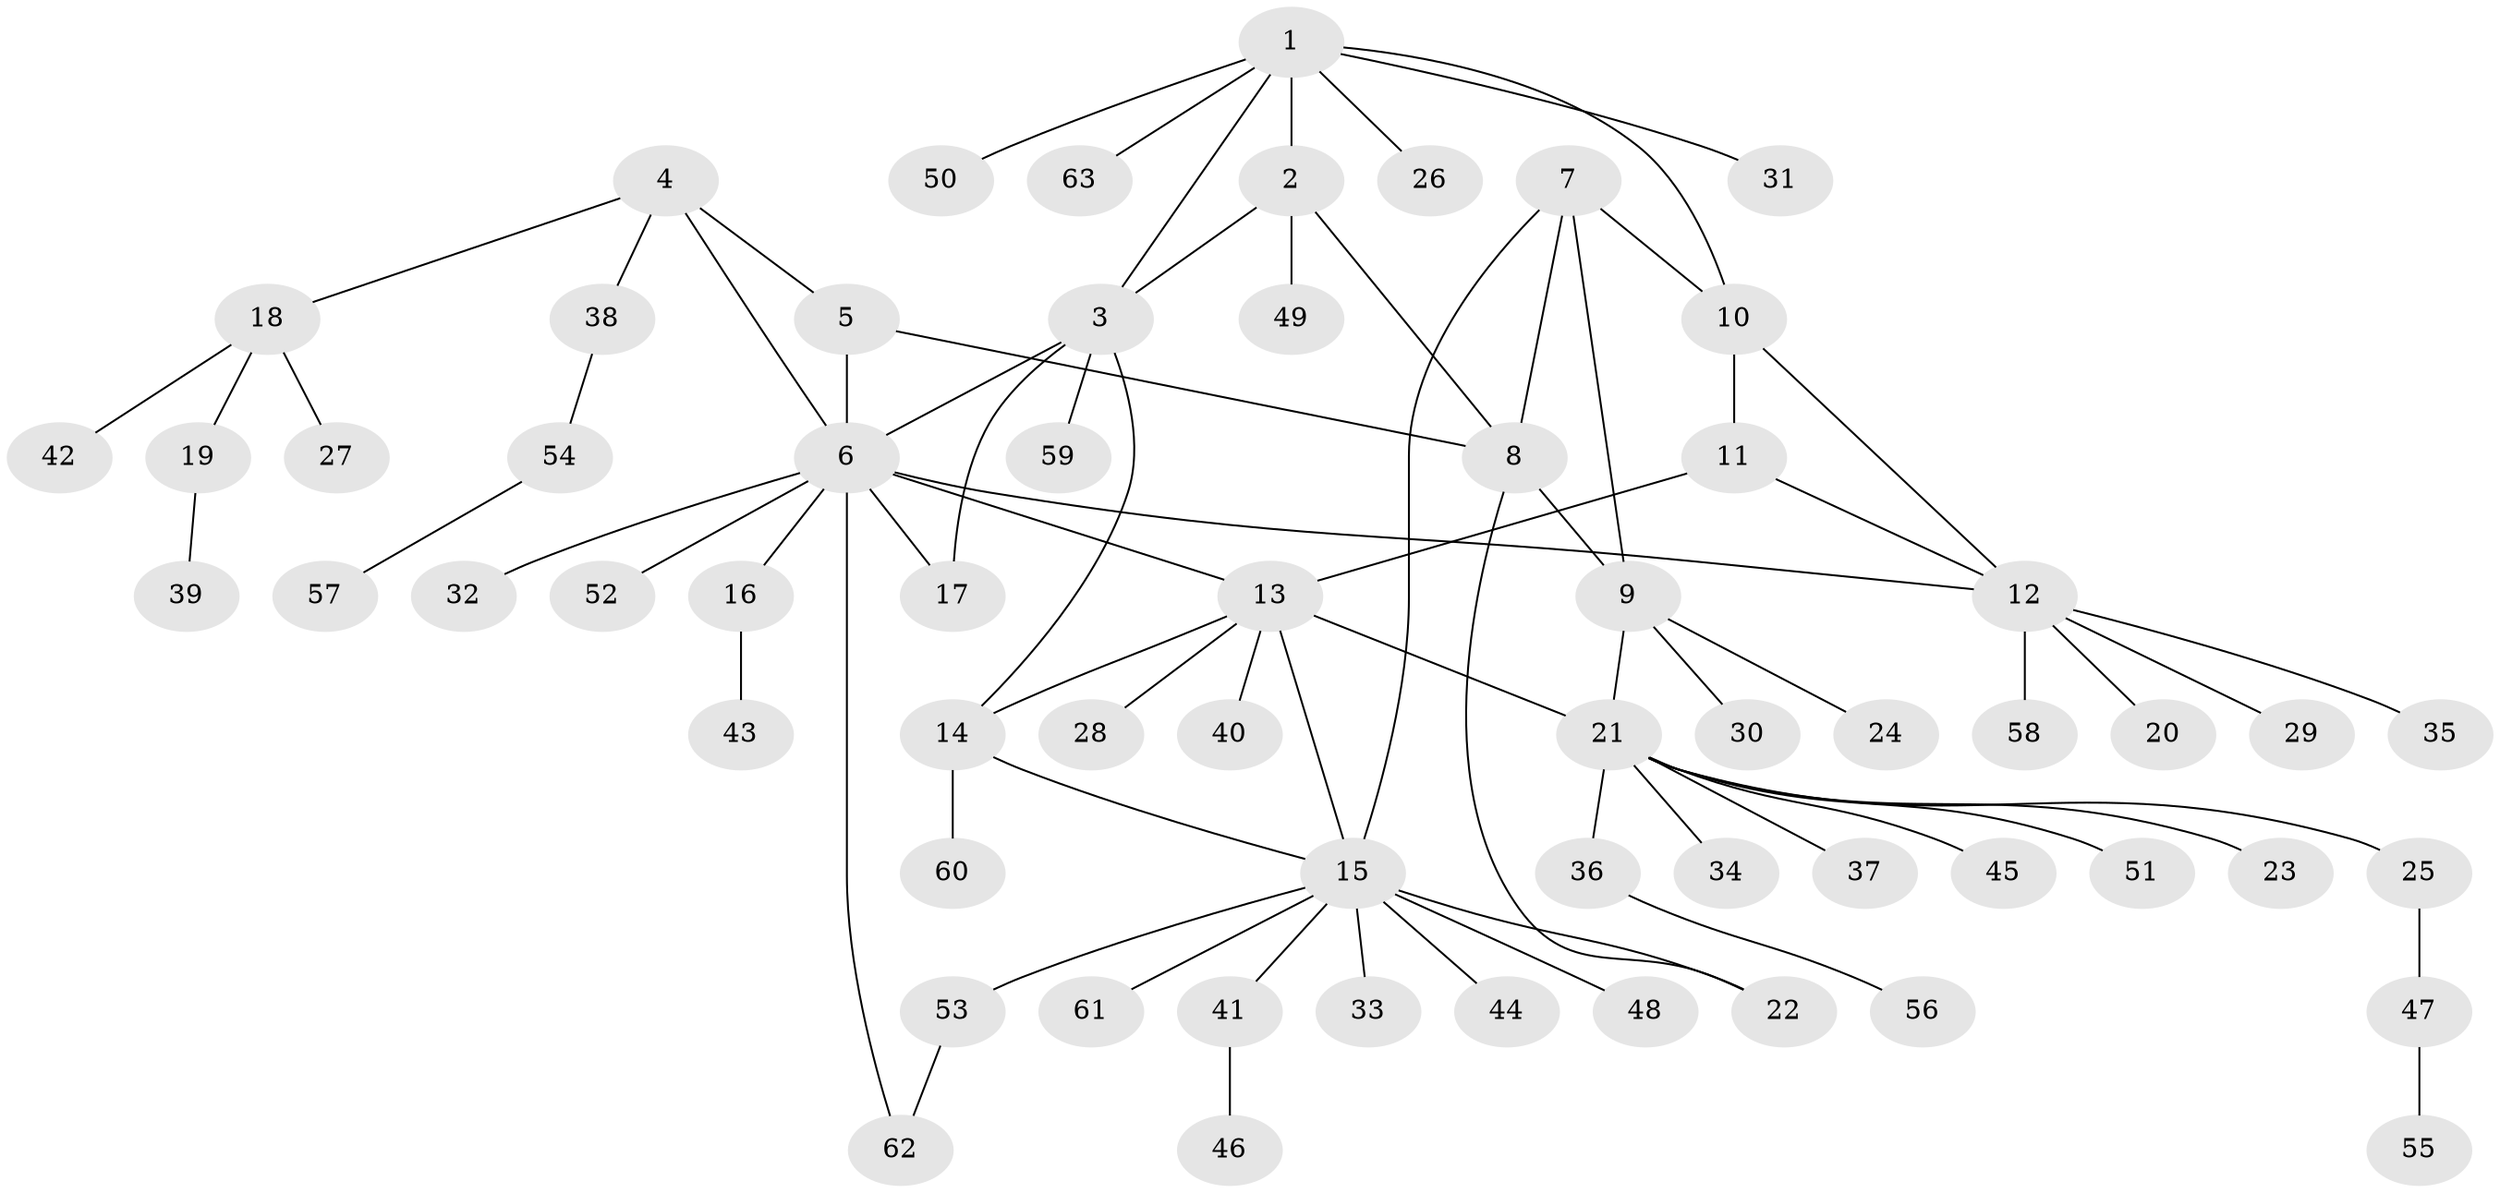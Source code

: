 // coarse degree distribution, {4: 0.05263157894736842, 6: 0.05263157894736842, 5: 0.07894736842105263, 2: 0.15789473684210525, 8: 0.05263157894736842, 1: 0.5, 3: 0.07894736842105263, 7: 0.02631578947368421}
// Generated by graph-tools (version 1.1) at 2025/37/03/04/25 23:37:49]
// undirected, 63 vertices, 77 edges
graph export_dot {
  node [color=gray90,style=filled];
  1;
  2;
  3;
  4;
  5;
  6;
  7;
  8;
  9;
  10;
  11;
  12;
  13;
  14;
  15;
  16;
  17;
  18;
  19;
  20;
  21;
  22;
  23;
  24;
  25;
  26;
  27;
  28;
  29;
  30;
  31;
  32;
  33;
  34;
  35;
  36;
  37;
  38;
  39;
  40;
  41;
  42;
  43;
  44;
  45;
  46;
  47;
  48;
  49;
  50;
  51;
  52;
  53;
  54;
  55;
  56;
  57;
  58;
  59;
  60;
  61;
  62;
  63;
  1 -- 2;
  1 -- 3;
  1 -- 10;
  1 -- 26;
  1 -- 31;
  1 -- 50;
  1 -- 63;
  2 -- 3;
  2 -- 8;
  2 -- 49;
  3 -- 6;
  3 -- 14;
  3 -- 17;
  3 -- 59;
  4 -- 5;
  4 -- 6;
  4 -- 18;
  4 -- 38;
  5 -- 6;
  5 -- 8;
  6 -- 12;
  6 -- 13;
  6 -- 16;
  6 -- 17;
  6 -- 32;
  6 -- 52;
  6 -- 62;
  7 -- 8;
  7 -- 9;
  7 -- 10;
  7 -- 15;
  8 -- 9;
  8 -- 22;
  9 -- 21;
  9 -- 24;
  9 -- 30;
  10 -- 11;
  10 -- 12;
  11 -- 12;
  11 -- 13;
  12 -- 20;
  12 -- 29;
  12 -- 35;
  12 -- 58;
  13 -- 14;
  13 -- 15;
  13 -- 21;
  13 -- 28;
  13 -- 40;
  14 -- 15;
  14 -- 60;
  15 -- 22;
  15 -- 33;
  15 -- 41;
  15 -- 44;
  15 -- 48;
  15 -- 53;
  15 -- 61;
  16 -- 43;
  18 -- 19;
  18 -- 27;
  18 -- 42;
  19 -- 39;
  21 -- 23;
  21 -- 25;
  21 -- 34;
  21 -- 36;
  21 -- 37;
  21 -- 45;
  21 -- 51;
  25 -- 47;
  36 -- 56;
  38 -- 54;
  41 -- 46;
  47 -- 55;
  53 -- 62;
  54 -- 57;
}
